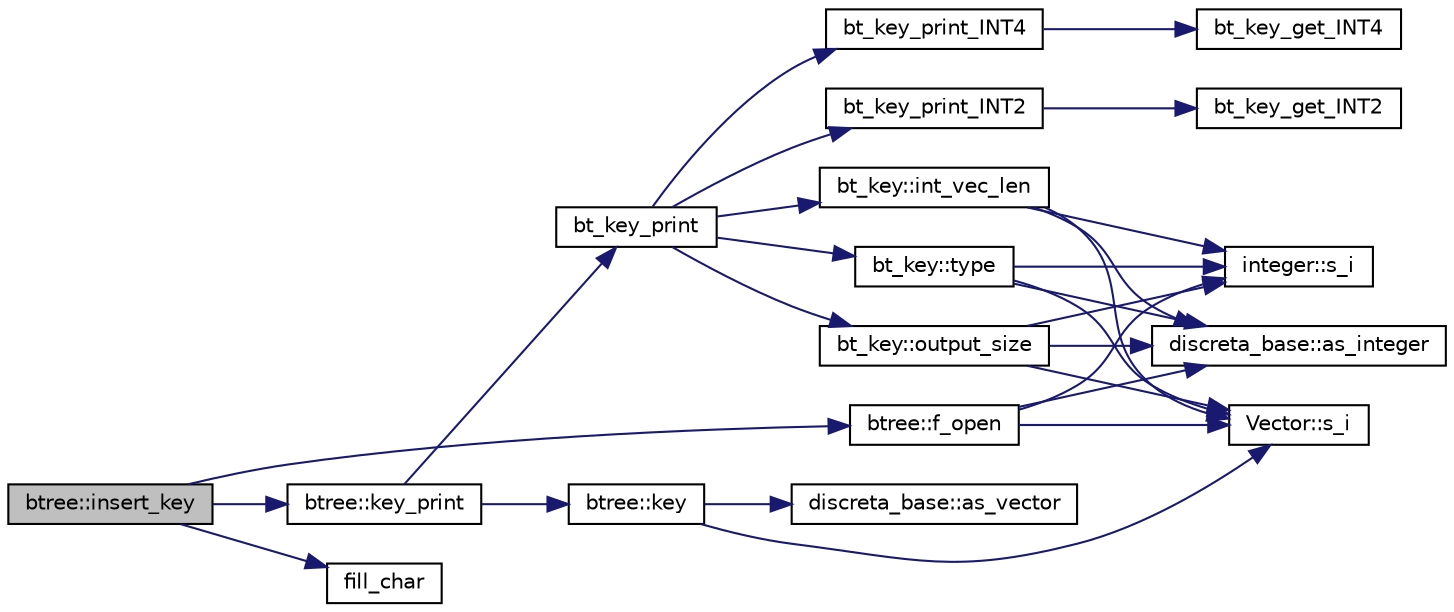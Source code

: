 digraph "btree::insert_key"
{
  edge [fontname="Helvetica",fontsize="10",labelfontname="Helvetica",labelfontsize="10"];
  node [fontname="Helvetica",fontsize="10",shape=record];
  rankdir="LR";
  Node2303 [label="btree::insert_key",height=0.2,width=0.4,color="black", fillcolor="grey75", style="filled", fontcolor="black"];
  Node2303 -> Node2304 [color="midnightblue",fontsize="10",style="solid",fontname="Helvetica"];
  Node2304 [label="btree::key_print",height=0.2,width=0.4,color="black", fillcolor="white", style="filled",URL="$dd/db0/classbtree.html#a4d527d5afa4891a2fa69fc1a07c48627"];
  Node2304 -> Node2305 [color="midnightblue",fontsize="10",style="solid",fontname="Helvetica"];
  Node2305 [label="bt_key_print",height=0.2,width=0.4,color="black", fillcolor="white", style="filled",URL="$d0/db3/bt__key_8_c.html#a14b2a3662044cca4e54d45f271c947aa"];
  Node2305 -> Node2306 [color="midnightblue",fontsize="10",style="solid",fontname="Helvetica"];
  Node2306 [label="bt_key::type",height=0.2,width=0.4,color="black", fillcolor="white", style="filled",URL="$d1/de5/classbt__key.html#ae788a415a20f75fe7160408a055bb33f"];
  Node2306 -> Node2307 [color="midnightblue",fontsize="10",style="solid",fontname="Helvetica"];
  Node2307 [label="Vector::s_i",height=0.2,width=0.4,color="black", fillcolor="white", style="filled",URL="$d5/db2/class_vector.html#a1c4fe1752523df8119f70dd550244871"];
  Node2306 -> Node2308 [color="midnightblue",fontsize="10",style="solid",fontname="Helvetica"];
  Node2308 [label="discreta_base::as_integer",height=0.2,width=0.4,color="black", fillcolor="white", style="filled",URL="$d7/d71/classdiscreta__base.html#a00d7691eaf874fd283d942692fe8dd26"];
  Node2306 -> Node2309 [color="midnightblue",fontsize="10",style="solid",fontname="Helvetica"];
  Node2309 [label="integer::s_i",height=0.2,width=0.4,color="black", fillcolor="white", style="filled",URL="$d0/de5/classinteger.html#adf28e9f94d4c844adaa950deeb80b904"];
  Node2305 -> Node2310 [color="midnightblue",fontsize="10",style="solid",fontname="Helvetica"];
  Node2310 [label="bt_key::output_size",height=0.2,width=0.4,color="black", fillcolor="white", style="filled",URL="$d1/de5/classbt__key.html#acb48f95d030f62c56051d0cd6e013394"];
  Node2310 -> Node2307 [color="midnightblue",fontsize="10",style="solid",fontname="Helvetica"];
  Node2310 -> Node2308 [color="midnightblue",fontsize="10",style="solid",fontname="Helvetica"];
  Node2310 -> Node2309 [color="midnightblue",fontsize="10",style="solid",fontname="Helvetica"];
  Node2305 -> Node2311 [color="midnightblue",fontsize="10",style="solid",fontname="Helvetica"];
  Node2311 [label="bt_key_print_INT4",height=0.2,width=0.4,color="black", fillcolor="white", style="filled",URL="$d0/db3/bt__key_8_c.html#ad752d162f10144228c321f41fb5b8bdd"];
  Node2311 -> Node2312 [color="midnightblue",fontsize="10",style="solid",fontname="Helvetica"];
  Node2312 [label="bt_key_get_INT4",height=0.2,width=0.4,color="black", fillcolor="white", style="filled",URL="$d0/db3/bt__key_8_c.html#ae2728a8a265629876b486504625977fa"];
  Node2305 -> Node2313 [color="midnightblue",fontsize="10",style="solid",fontname="Helvetica"];
  Node2313 [label="bt_key_print_INT2",height=0.2,width=0.4,color="black", fillcolor="white", style="filled",URL="$d0/db3/bt__key_8_c.html#a557e01620ef554044797f4e097ba0924"];
  Node2313 -> Node2314 [color="midnightblue",fontsize="10",style="solid",fontname="Helvetica"];
  Node2314 [label="bt_key_get_INT2",height=0.2,width=0.4,color="black", fillcolor="white", style="filled",URL="$d0/db3/bt__key_8_c.html#a6a73c042fa4b7f530a244c4fc6c9e8f2"];
  Node2305 -> Node2315 [color="midnightblue",fontsize="10",style="solid",fontname="Helvetica"];
  Node2315 [label="bt_key::int_vec_len",height=0.2,width=0.4,color="black", fillcolor="white", style="filled",URL="$d1/de5/classbt__key.html#ac8e43906f79bacf330fa1726925b7e37"];
  Node2315 -> Node2307 [color="midnightblue",fontsize="10",style="solid",fontname="Helvetica"];
  Node2315 -> Node2308 [color="midnightblue",fontsize="10",style="solid",fontname="Helvetica"];
  Node2315 -> Node2309 [color="midnightblue",fontsize="10",style="solid",fontname="Helvetica"];
  Node2304 -> Node2316 [color="midnightblue",fontsize="10",style="solid",fontname="Helvetica"];
  Node2316 [label="btree::key",height=0.2,width=0.4,color="black", fillcolor="white", style="filled",URL="$dd/db0/classbtree.html#abc561b2c60acc5a699637b7eb2549503"];
  Node2316 -> Node2307 [color="midnightblue",fontsize="10",style="solid",fontname="Helvetica"];
  Node2316 -> Node2317 [color="midnightblue",fontsize="10",style="solid",fontname="Helvetica"];
  Node2317 [label="discreta_base::as_vector",height=0.2,width=0.4,color="black", fillcolor="white", style="filled",URL="$d7/d71/classdiscreta__base.html#a7bdd6cae39c380b128ee9e17e42cf020"];
  Node2303 -> Node2318 [color="midnightblue",fontsize="10",style="solid",fontname="Helvetica"];
  Node2318 [label="btree::f_open",height=0.2,width=0.4,color="black", fillcolor="white", style="filled",URL="$dd/db0/classbtree.html#a192d74607f02ea8e0ad631d6e6fd6704"];
  Node2318 -> Node2307 [color="midnightblue",fontsize="10",style="solid",fontname="Helvetica"];
  Node2318 -> Node2308 [color="midnightblue",fontsize="10",style="solid",fontname="Helvetica"];
  Node2318 -> Node2309 [color="midnightblue",fontsize="10",style="solid",fontname="Helvetica"];
  Node2303 -> Node2319 [color="midnightblue",fontsize="10",style="solid",fontname="Helvetica"];
  Node2319 [label="fill_char",height=0.2,width=0.4,color="black", fillcolor="white", style="filled",URL="$d9/d60/discreta_8h.html#a0429f5462bfcfd509d83bc1f7ebfc818"];
}
